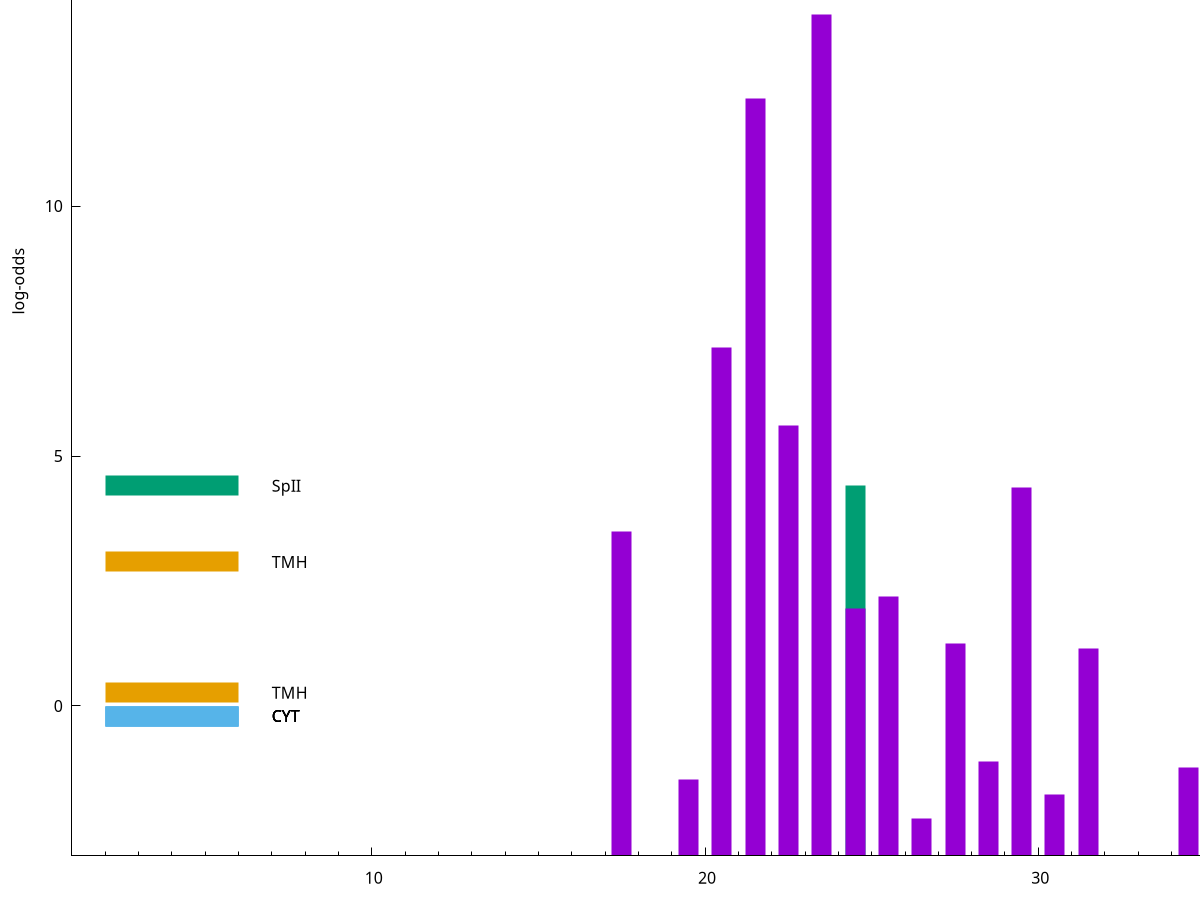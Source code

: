 set title "LipoP predictions for SRR5666568.gff"
set size 2., 1.4
set xrange [1:70] 
set mxtics 10
set yrange [-3:20]
set y2range [0:23]
set ylabel "log-odds"
set term postscript eps color solid "Helvetica" 30
set output "SRR5666568.gff220.eps"
set arrow from 2,14.3498 to 6,14.3498 nohead lt 4 lw 20
set label "TMH" at 7,14.3498
set arrow from 2,14.2409 to 6,14.2409 nohead lt 1 lw 20
set label "SpI" at 7,14.2409
set arrow from 2,4.40373 to 6,4.40373 nohead lt 2 lw 20
set label "SpII" at 7,4.40373
set arrow from 2,2.8823 to 6,2.8823 nohead lt 4 lw 20
set label "TMH" at 7,2.8823
set arrow from 2,0.265219 to 6,0.265219 nohead lt 4 lw 20
set label "TMH" at 7,0.265219
set arrow from 2,-0.200913 to 6,-0.200913 nohead lt 3 lw 20
set label "CYT" at 7,-0.200913
set arrow from 2,-0.200913 to 6,-0.200913 nohead lt 3 lw 20
set label "CYT" at 7,-0.200913
set arrow from 2,-0.200913 to 6,-0.200913 nohead lt 3 lw 20
set label "CYT" at 7,-0.200913
set arrow from 2,-0.200913 to 6,-0.200913 nohead lt 3 lw 20
set label "CYT" at 7,-0.200913
set arrow from 2,14.3498 to 6,14.3498 nohead lt 4 lw 20
set label "TMH" at 7,14.3498
# NOTE: The scores below are the log-odds scores with the threshold
# NOTE: subtracted (a hack to make gnuplot make the histogram all
# NOTE: look nice).
plot "-" axes x1y2 title "" with impulses lt 2 lw 20, "-" axes x1y2 title "" with impulses lt 1 lw 20
24.500000 7.403730
e
23.500000 16.828800
21.500000 15.158300
20.500000 10.176230
22.500000 8.604480
29.500000 7.375820
17.500000 6.493500
25.500000 5.180070
24.500000 4.950360
27.500000 4.251120
31.500000 4.151390
28.500000 1.880280
34.500000 1.777370
19.500000 1.526380
30.500000 1.232140
26.500000 0.749150
e
exit
